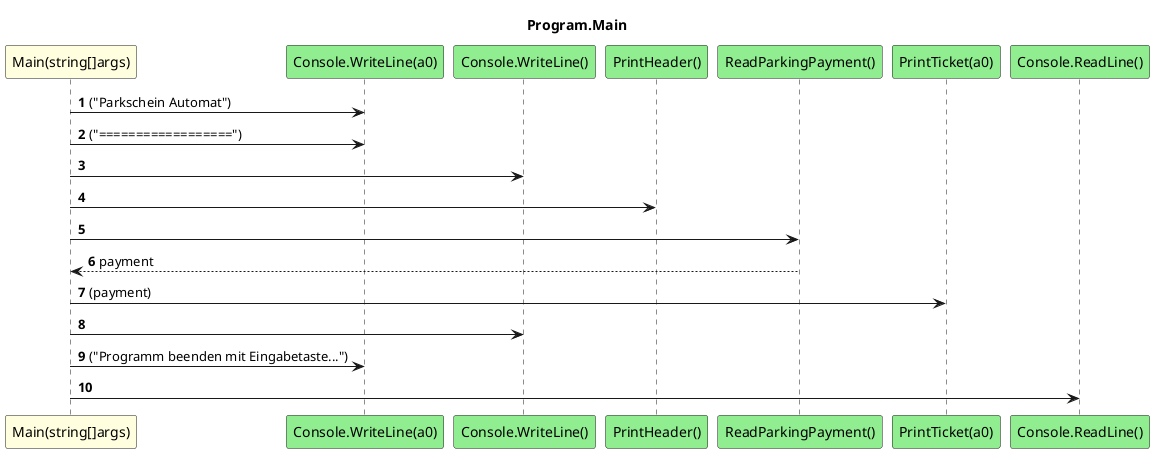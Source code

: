 @startuml Program.Main
title Program.Main
participant "Main(string[]args)" as Main_p0 #LightYellow
participant "Console.WriteLine(a0)" as Console_WriteLine_a0 #LightGreen
participant "Console.WriteLine()" as Console_WriteLine #LightGreen
participant "PrintHeader()" as PrintHeader #LightGreen
participant "ReadParkingPayment()" as ReadParkingPayment #LightGreen
participant "PrintTicket(a0)" as PrintTicket_a0 #LightGreen
participant "Console.ReadLine()" as Console_ReadLine #LightGreen
autonumber
Main_p0 -> Console_WriteLine_a0 : ("Parkschein Automat")
Main_p0 -> Console_WriteLine_a0 : ("==================")
Main_p0 -> Console_WriteLine
Main_p0 -> PrintHeader
Main_p0 -> ReadParkingPayment
ReadParkingPayment --> Main_p0 : payment
Main_p0 -> PrintTicket_a0 : (payment)
Main_p0 -> Console_WriteLine
Main_p0 -> Console_WriteLine_a0 : ("Programm beenden mit Eingabetaste...")
Main_p0 -> Console_ReadLine
@enduml
